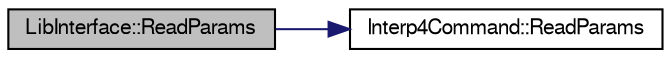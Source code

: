 digraph "LibInterface::ReadParams"
{
 // LATEX_PDF_SIZE
  edge [fontname="FreeSans",fontsize="10",labelfontname="FreeSans",labelfontsize="10"];
  node [fontname="FreeSans",fontsize="10",shape=record];
  rankdir="LR";
  Node1 [label="LibInterface::ReadParams",height=0.2,width=0.4,color="black", fillcolor="grey75", style="filled", fontcolor="black",tooltip="Funkcja umozliwia odczytanie parametrow oraz ich zapis."];
  Node1 -> Node2 [color="midnightblue",fontsize="10",style="solid",fontname="FreeSans"];
  Node2 [label="Interp4Command::ReadParams",height=0.2,width=0.4,color="black", fillcolor="white", style="filled",URL="$classInterp4Command.html#a3e15ef01af10fa8961926fd9b0274ab8",tooltip="Czyta wartości parametrów danego polecenia."];
}
